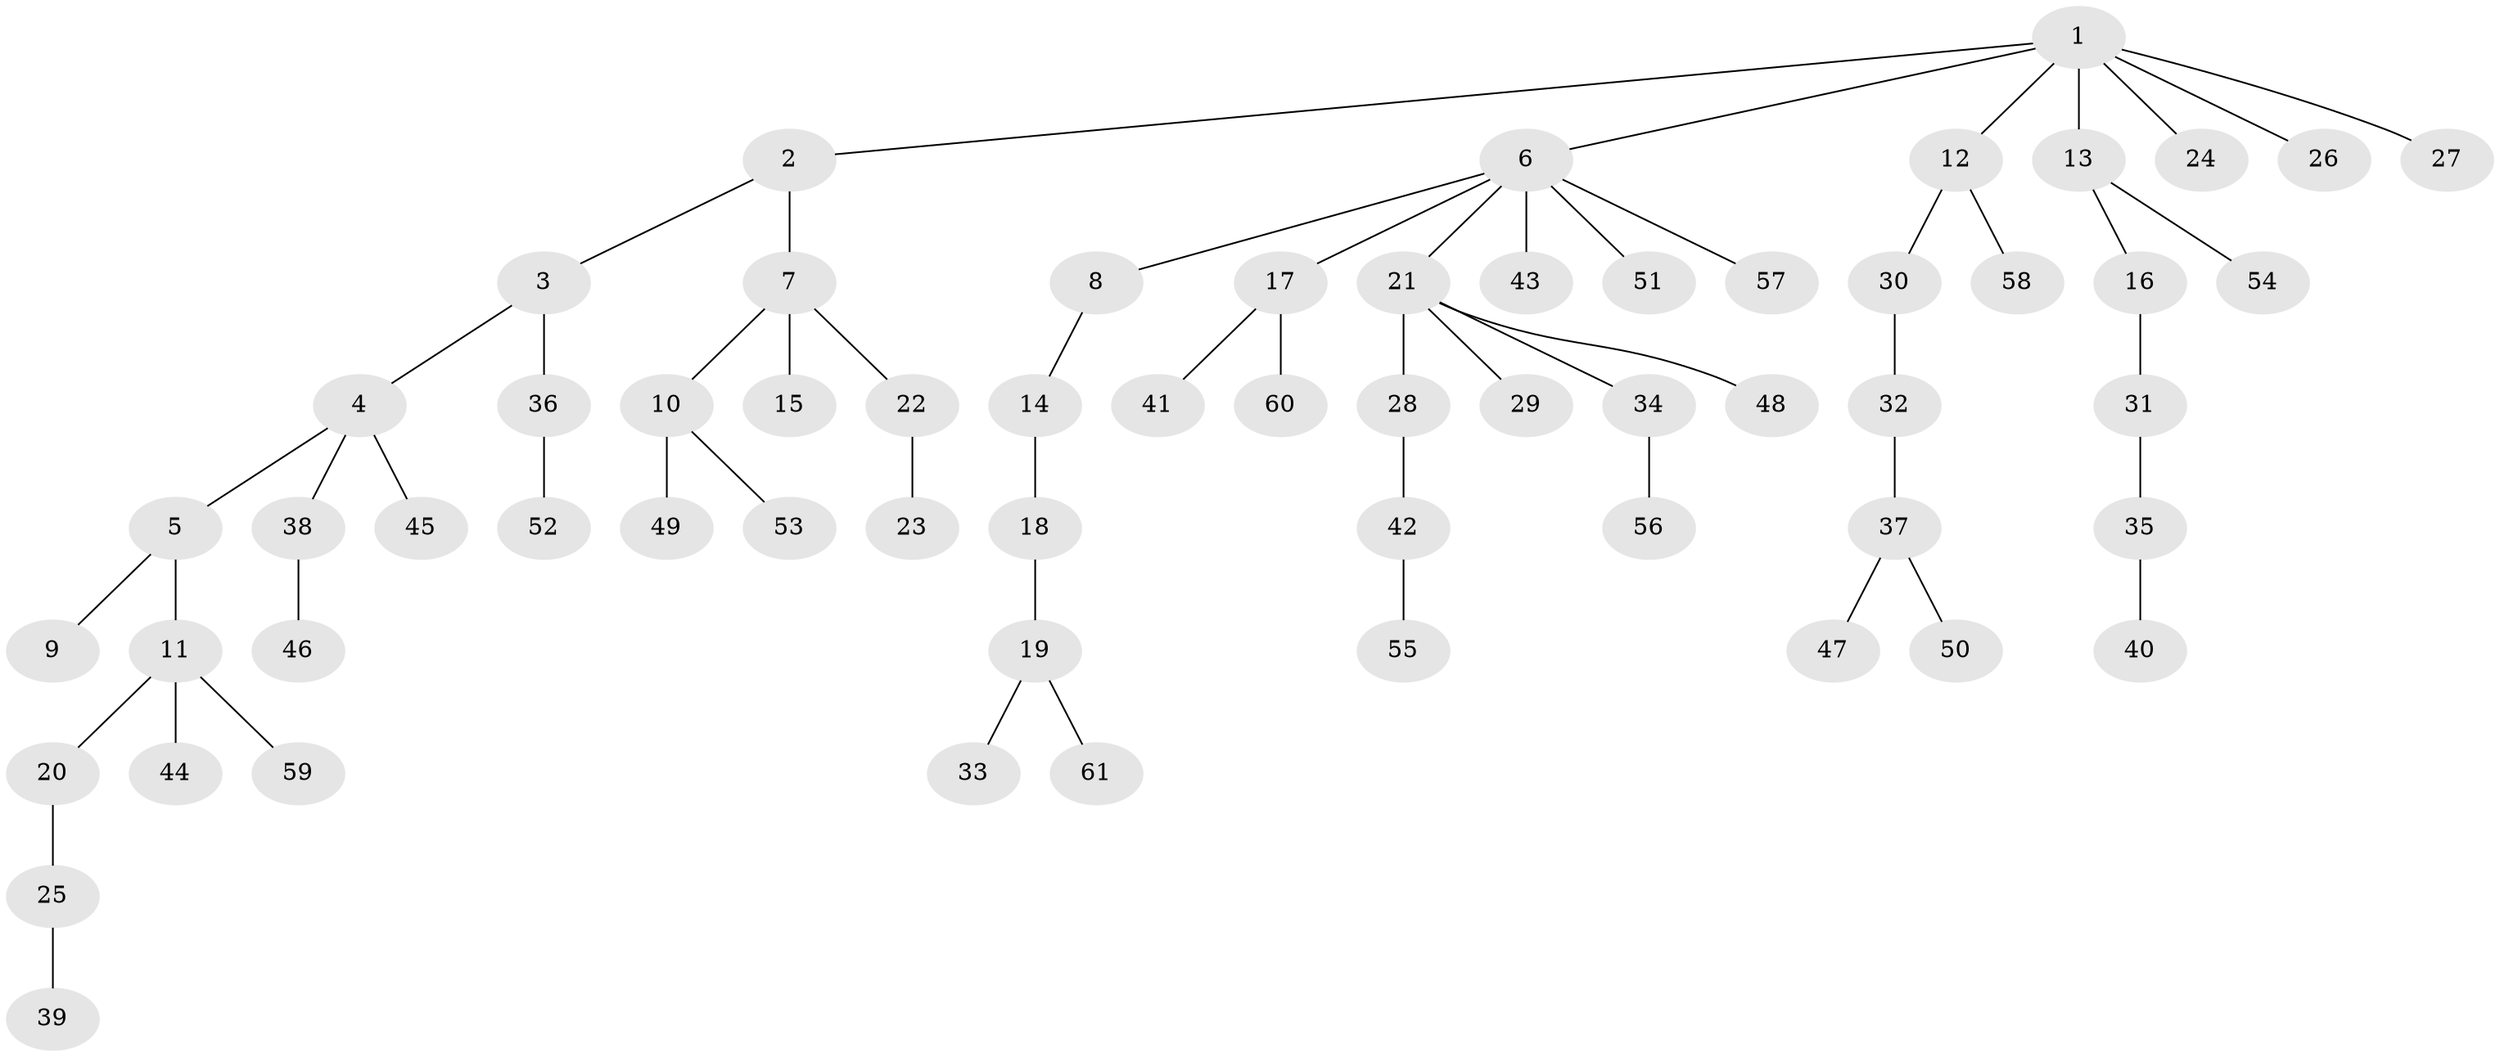 // coarse degree distribution, {6: 0.05555555555555555, 7: 0.05555555555555555, 3: 0.05555555555555555, 1: 0.6666666666666666, 2: 0.16666666666666666}
// Generated by graph-tools (version 1.1) at 2025/19/03/04/25 18:19:10]
// undirected, 61 vertices, 60 edges
graph export_dot {
graph [start="1"]
  node [color=gray90,style=filled];
  1;
  2;
  3;
  4;
  5;
  6;
  7;
  8;
  9;
  10;
  11;
  12;
  13;
  14;
  15;
  16;
  17;
  18;
  19;
  20;
  21;
  22;
  23;
  24;
  25;
  26;
  27;
  28;
  29;
  30;
  31;
  32;
  33;
  34;
  35;
  36;
  37;
  38;
  39;
  40;
  41;
  42;
  43;
  44;
  45;
  46;
  47;
  48;
  49;
  50;
  51;
  52;
  53;
  54;
  55;
  56;
  57;
  58;
  59;
  60;
  61;
  1 -- 2;
  1 -- 6;
  1 -- 12;
  1 -- 13;
  1 -- 24;
  1 -- 26;
  1 -- 27;
  2 -- 3;
  2 -- 7;
  3 -- 4;
  3 -- 36;
  4 -- 5;
  4 -- 38;
  4 -- 45;
  5 -- 9;
  5 -- 11;
  6 -- 8;
  6 -- 17;
  6 -- 21;
  6 -- 43;
  6 -- 51;
  6 -- 57;
  7 -- 10;
  7 -- 15;
  7 -- 22;
  8 -- 14;
  10 -- 49;
  10 -- 53;
  11 -- 20;
  11 -- 44;
  11 -- 59;
  12 -- 30;
  12 -- 58;
  13 -- 16;
  13 -- 54;
  14 -- 18;
  16 -- 31;
  17 -- 41;
  17 -- 60;
  18 -- 19;
  19 -- 33;
  19 -- 61;
  20 -- 25;
  21 -- 28;
  21 -- 29;
  21 -- 34;
  21 -- 48;
  22 -- 23;
  25 -- 39;
  28 -- 42;
  30 -- 32;
  31 -- 35;
  32 -- 37;
  34 -- 56;
  35 -- 40;
  36 -- 52;
  37 -- 47;
  37 -- 50;
  38 -- 46;
  42 -- 55;
}
